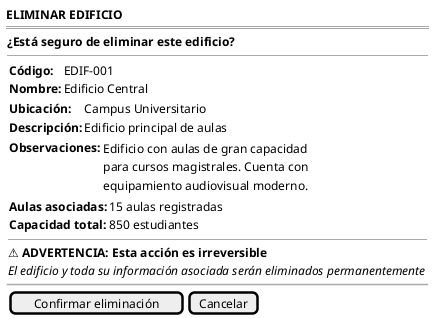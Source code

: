 @startsalt eliminarEdificio-wireframe
{
    <b>ELIMINAR EDIFICIO</b>
    ===
    {
        <b>¿Está seguro de eliminar este edificio?</b>
        --
        {
            {<b>Código:</b> | EDIF-001
            <b>Nombre:</b> | Edificio Central}
            {<b>Ubicación:</b> | Campus Universitario
            <b>Descripción:</b> | Edificio principal de aulas}
            {<b>Observaciones:</b> |
            {
                Edificio con aulas de gran capacidad
                para cursos magistrales. Cuenta con
                equipamiento audiovisual moderno.
            }}
            {<b>Aulas asociadas:</b> | 15 aulas registradas
            <b>Capacidad total:</b> | 850 estudiantes}
            --
            <b>⚠️ ADVERTENCIA: Esta acción es irreversible</b>
            <i>El edificio y toda su información asociada serán eliminados permanentemente</i>
        }

        ~~

        {[Confirmar eliminación] | [Cancelar]}
    }
}
@endsalt